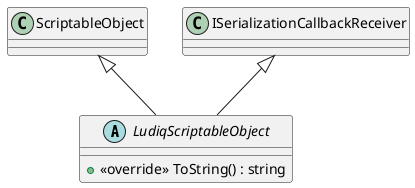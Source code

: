 @startuml
abstract class LudiqScriptableObject {
    + <<override>> ToString() : string
}
ScriptableObject <|-- LudiqScriptableObject
ISerializationCallbackReceiver <|-- LudiqScriptableObject
@enduml
